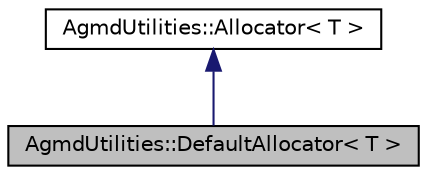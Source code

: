 digraph "AgmdUtilities::DefaultAllocator&lt; T &gt;"
{
  edge [fontname="Helvetica",fontsize="10",labelfontname="Helvetica",labelfontsize="10"];
  node [fontname="Helvetica",fontsize="10",shape=record];
  Node1 [label="AgmdUtilities::DefaultAllocator\< T \>",height=0.2,width=0.4,color="black", fillcolor="grey75", style="filled" fontcolor="black"];
  Node2 -> Node1 [dir="back",color="midnightblue",fontsize="10",style="solid"];
  Node2 [label="AgmdUtilities::Allocator\< T \>",height=0.2,width=0.4,color="black", fillcolor="white", style="filled",URL="$class_agmd_utilities_1_1_allocator.html"];
}
